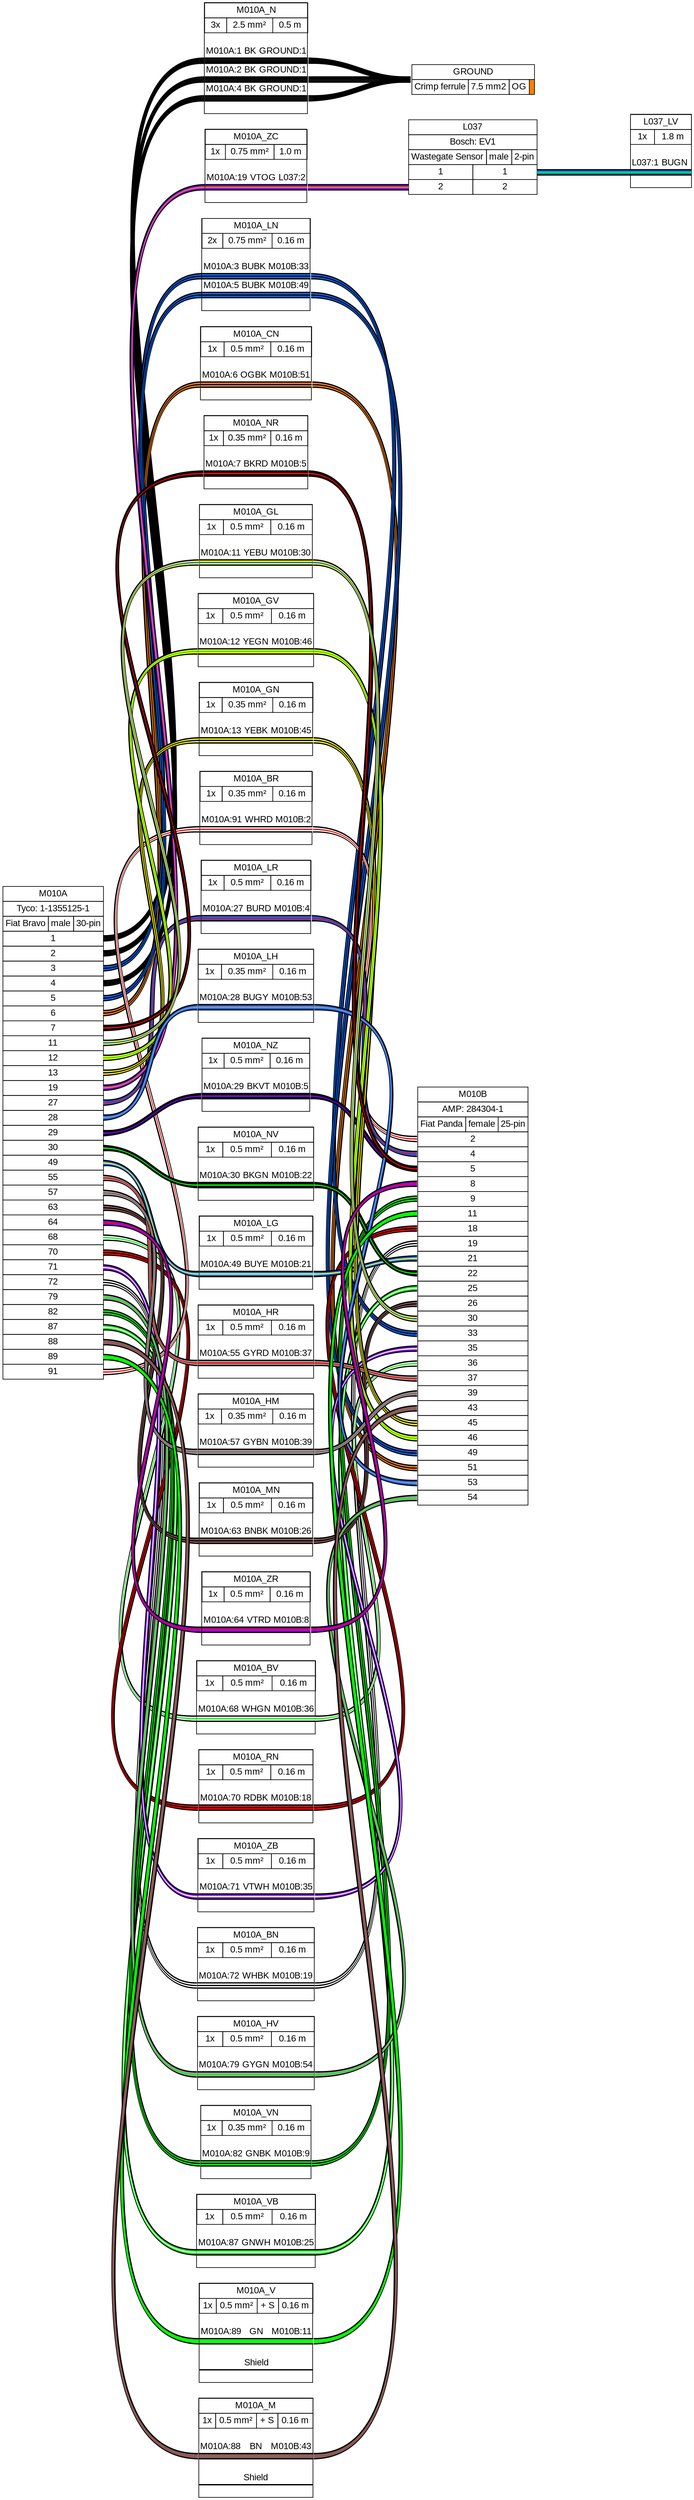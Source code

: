 graph {
// Graph generated by WireViz 0.2
// https://github.com/formatc1702/WireViz
	graph [bgcolor=white fontname=arial nodesep=0.33 rankdir=LR ranksep=2]
	node [fillcolor=white fontname=arial shape=record style=filled]
	edge [fontname=arial style=bold]
	M010A [label=<
<table border="0" cellspacing="0" cellpadding="0">
 <tr><td>
  <table border="0" cellspacing="0" cellpadding="3" cellborder="1"><tr>
   <td balign="left">M010A</td>
  </tr></table>
 </td></tr>
 <tr><td>
  <table border="0" cellspacing="0" cellpadding="3" cellborder="1"><tr>
   <td balign="left">Tyco: 1-1355125-1</td>
  </tr></table>
 </td></tr>
 <tr><td>
  <table border="0" cellspacing="0" cellpadding="3" cellborder="1"><tr>
   <td balign="left">Fiat Bravo</td>
   <td balign="left">male</td>
   <td balign="left">30-pin</td>
  </tr></table>
 </td></tr>
 <tr><td>
  <table border="0" cellspacing="0" cellpadding="3" cellborder="1">
   <tr>
    <td port="p1r">1</td>
   </tr>
   <tr>
    <td port="p2r">2</td>
   </tr>
   <tr>
    <td port="p3r">3</td>
   </tr>
   <tr>
    <td port="p4r">4</td>
   </tr>
   <tr>
    <td port="p5r">5</td>
   </tr>
   <tr>
    <td port="p6r">6</td>
   </tr>
   <tr>
    <td port="p7r">7</td>
   </tr>
   <tr>
    <td port="p11r">11</td>
   </tr>
   <tr>
    <td port="p12r">12</td>
   </tr>
   <tr>
    <td port="p13r">13</td>
   </tr>
   <tr>
    <td port="p19r">19</td>
   </tr>
   <tr>
    <td port="p27r">27</td>
   </tr>
   <tr>
    <td port="p28r">28</td>
   </tr>
   <tr>
    <td port="p29r">29</td>
   </tr>
   <tr>
    <td port="p30r">30</td>
   </tr>
   <tr>
    <td port="p49r">49</td>
   </tr>
   <tr>
    <td port="p55r">55</td>
   </tr>
   <tr>
    <td port="p57r">57</td>
   </tr>
   <tr>
    <td port="p63r">63</td>
   </tr>
   <tr>
    <td port="p64r">64</td>
   </tr>
   <tr>
    <td port="p68r">68</td>
   </tr>
   <tr>
    <td port="p70r">70</td>
   </tr>
   <tr>
    <td port="p71r">71</td>
   </tr>
   <tr>
    <td port="p72r">72</td>
   </tr>
   <tr>
    <td port="p79r">79</td>
   </tr>
   <tr>
    <td port="p82r">82</td>
   </tr>
   <tr>
    <td port="p87r">87</td>
   </tr>
   <tr>
    <td port="p88r">88</td>
   </tr>
   <tr>
    <td port="p89r">89</td>
   </tr>
   <tr>
    <td port="p91r">91</td>
   </tr>
  </table>
 </td></tr>
</table>
> fillcolor=white margin=0 shape=none style=filled]
	M010B [label=<
<table border="0" cellspacing="0" cellpadding="0">
 <tr><td>
  <table border="0" cellspacing="0" cellpadding="3" cellborder="1"><tr>
   <td balign="left">M010B</td>
  </tr></table>
 </td></tr>
 <tr><td>
  <table border="0" cellspacing="0" cellpadding="3" cellborder="1"><tr>
   <td balign="left">AMP: 284304-1</td>
  </tr></table>
 </td></tr>
 <tr><td>
  <table border="0" cellspacing="0" cellpadding="3" cellborder="1"><tr>
   <td balign="left">Fiat Panda</td>
   <td balign="left">female</td>
   <td balign="left">25-pin</td>
  </tr></table>
 </td></tr>
 <tr><td>
  <table border="0" cellspacing="0" cellpadding="3" cellborder="1">
   <tr>
    <td port="p2l">2</td>
   </tr>
   <tr>
    <td port="p4l">4</td>
   </tr>
   <tr>
    <td port="p5l">5</td>
   </tr>
   <tr>
    <td port="p8l">8</td>
   </tr>
   <tr>
    <td port="p9l">9</td>
   </tr>
   <tr>
    <td port="p11l">11</td>
   </tr>
   <tr>
    <td port="p18l">18</td>
   </tr>
   <tr>
    <td port="p19l">19</td>
   </tr>
   <tr>
    <td port="p21l">21</td>
   </tr>
   <tr>
    <td port="p22l">22</td>
   </tr>
   <tr>
    <td port="p25l">25</td>
   </tr>
   <tr>
    <td port="p26l">26</td>
   </tr>
   <tr>
    <td port="p30l">30</td>
   </tr>
   <tr>
    <td port="p33l">33</td>
   </tr>
   <tr>
    <td port="p35l">35</td>
   </tr>
   <tr>
    <td port="p36l">36</td>
   </tr>
   <tr>
    <td port="p37l">37</td>
   </tr>
   <tr>
    <td port="p39l">39</td>
   </tr>
   <tr>
    <td port="p43l">43</td>
   </tr>
   <tr>
    <td port="p45l">45</td>
   </tr>
   <tr>
    <td port="p46l">46</td>
   </tr>
   <tr>
    <td port="p49l">49</td>
   </tr>
   <tr>
    <td port="p51l">51</td>
   </tr>
   <tr>
    <td port="p53l">53</td>
   </tr>
   <tr>
    <td port="p54l">54</td>
   </tr>
  </table>
 </td></tr>
</table>
> fillcolor=white margin=0 shape=none style=filled]
	GROUND [label=<
<table border="0" cellspacing="0" cellpadding="0">
 <tr><td>
  <table border="0" cellspacing="0" cellpadding="3" cellborder="1"><tr>
   <td balign="left">GROUND</td>
  </tr></table>
 </td></tr>
 <tr><td>
  <table border="0" cellspacing="0" cellpadding="3" cellborder="1"><tr>
   <td balign="left">Crimp ferrule</td>
   <td balign="left">7.5 mm2</td>
   <td balign="left">OG</td>
   <td balign="left" bgcolor="#FF8000" width="4"></td>
  </tr></table>
 </td></tr>
</table>
> fillcolor=white margin=0 shape=none style=filled]
	L037 [label=<
<table border="0" cellspacing="0" cellpadding="0">
 <tr><td>
  <table border="0" cellspacing="0" cellpadding="3" cellborder="1"><tr>
   <td balign="left">L037</td>
  </tr></table>
 </td></tr>
 <tr><td>
  <table border="0" cellspacing="0" cellpadding="3" cellborder="1"><tr>
   <td balign="left">Bosch: EV1</td>
  </tr></table>
 </td></tr>
 <tr><td>
  <table border="0" cellspacing="0" cellpadding="3" cellborder="1"><tr>
   <td balign="left">Wastegate Sensor</td>
   <td balign="left">male</td>
   <td balign="left">2-pin</td>
  </tr></table>
 </td></tr>
 <tr><td>
  <table border="0" cellspacing="0" cellpadding="3" cellborder="1">
   <tr>
    <td port="p1l">1</td>
    <td port="p1r">1</td>
   </tr>
   <tr>
    <td port="p2l">2</td>
    <td port="p2r">2</td>
   </tr>
  </table>
 </td></tr>
</table>
> fillcolor=white margin=0 shape=none style=filled]
	edge [color="#000000:#000000:#000000:#000000:#000000"]
	M010A:p1r:e -- M010A_N:w1:w
	M010A_N:w1:e -- GROUND:w
	edge [color="#000000:#000000:#000000:#000000:#000000"]
	M010A:p2r:e -- M010A_N:w2:w
	M010A_N:w2:e -- GROUND:w
	edge [color="#000000:#000000:#000000:#000000:#000000"]
	M010A:p4r:e -- M010A_N:w3:w
	M010A_N:w3:e -- GROUND:w
	M010A_N [label=<
<table border="0" cellspacing="0" cellpadding="0">
 <tr><td>
  <table border="0" cellspacing="0" cellpadding="3" cellborder="1"><tr>
   <td balign="left">M010A_N</td>
  </tr></table>
 </td></tr>
 <tr><td>
  <table border="0" cellspacing="0" cellpadding="3" cellborder="1"><tr>
   <td balign="left">3x</td>
   <td balign="left">2.5 mm²</td>
   <td balign="left">0.5 m</td>
  </tr></table>
 </td></tr>
 <tr><td>
  <table border="0" cellspacing="0" cellborder="0">
   <tr><td>&nbsp;</td></tr>
   <tr>
    <td>M010A:1</td>
    <td>BK</td>
    <td>GROUND:1</td>
   </tr>
   <tr>
    <td colspan="3" border="0" cellspacing="0" cellpadding="0" port="w1" height="10">
     <table cellspacing="0" cellborder="0" border="0">
      <tr><td colspan="3" cellpadding="0" height="2" bgcolor="#000000" border="0"></td></tr>
      <tr><td colspan="3" cellpadding="0" height="2" bgcolor="#000000" border="0"></td></tr>
      <tr><td colspan="3" cellpadding="0" height="2" bgcolor="#000000" border="0"></td></tr>
      <tr><td colspan="3" cellpadding="0" height="2" bgcolor="#000000" border="0"></td></tr>
      <tr><td colspan="3" cellpadding="0" height="2" bgcolor="#000000" border="0"></td></tr>
     </table>
    </td>
   </tr>
   <tr>
    <td>M010A:2</td>
    <td>BK</td>
    <td>GROUND:1</td>
   </tr>
   <tr>
    <td colspan="3" border="0" cellspacing="0" cellpadding="0" port="w2" height="10">
     <table cellspacing="0" cellborder="0" border="0">
      <tr><td colspan="3" cellpadding="0" height="2" bgcolor="#000000" border="0"></td></tr>
      <tr><td colspan="3" cellpadding="0" height="2" bgcolor="#000000" border="0"></td></tr>
      <tr><td colspan="3" cellpadding="0" height="2" bgcolor="#000000" border="0"></td></tr>
      <tr><td colspan="3" cellpadding="0" height="2" bgcolor="#000000" border="0"></td></tr>
      <tr><td colspan="3" cellpadding="0" height="2" bgcolor="#000000" border="0"></td></tr>
     </table>
    </td>
   </tr>
   <tr>
    <td>M010A:4</td>
    <td>BK</td>
    <td>GROUND:1</td>
   </tr>
   <tr>
    <td colspan="3" border="0" cellspacing="0" cellpadding="0" port="w3" height="10">
     <table cellspacing="0" cellborder="0" border="0">
      <tr><td colspan="3" cellpadding="0" height="2" bgcolor="#000000" border="0"></td></tr>
      <tr><td colspan="3" cellpadding="0" height="2" bgcolor="#000000" border="0"></td></tr>
      <tr><td colspan="3" cellpadding="0" height="2" bgcolor="#000000" border="0"></td></tr>
      <tr><td colspan="3" cellpadding="0" height="2" bgcolor="#000000" border="0"></td></tr>
      <tr><td colspan="3" cellpadding="0" height="2" bgcolor="#000000" border="0"></td></tr>
     </table>
    </td>
   </tr>
   <tr><td>&nbsp;</td></tr>
  </table>
 </td></tr>
</table>
> fillcolor=white margin=0 shape=box style=""]
	edge [color="#000000:#ff8000:#000000:#ff8000:#000000"]
	M010A:p6r:e -- M010A_CN:w1:w
	M010A_CN:w1:e -- M010B:p51l:w
	M010A_CN [label=<
<table border="0" cellspacing="0" cellpadding="0">
 <tr><td>
  <table border="0" cellspacing="0" cellpadding="3" cellborder="1"><tr>
   <td balign="left">M010A_CN</td>
  </tr></table>
 </td></tr>
 <tr><td>
  <table border="0" cellspacing="0" cellpadding="3" cellborder="1"><tr>
   <td balign="left">1x</td>
   <td balign="left">0.5 mm²</td>
   <td balign="left">0.16 m</td>
  </tr></table>
 </td></tr>
 <tr><td>
  <table border="0" cellspacing="0" cellborder="0">
   <tr><td>&nbsp;</td></tr>
   <tr>
    <td>M010A:6</td>
    <td>OGBK</td>
    <td>M010B:51</td>
   </tr>
   <tr>
    <td colspan="3" border="0" cellspacing="0" cellpadding="0" port="w1" height="10">
     <table cellspacing="0" cellborder="0" border="0">
      <tr><td colspan="3" cellpadding="0" height="2" bgcolor="#000000" border="0"></td></tr>
      <tr><td colspan="3" cellpadding="0" height="2" bgcolor="#ff8000" border="0"></td></tr>
      <tr><td colspan="3" cellpadding="0" height="2" bgcolor="#000000" border="0"></td></tr>
      <tr><td colspan="3" cellpadding="0" height="2" bgcolor="#ff8000" border="0"></td></tr>
      <tr><td colspan="3" cellpadding="0" height="2" bgcolor="#000000" border="0"></td></tr>
     </table>
    </td>
   </tr>
   <tr><td>&nbsp;</td></tr>
  </table>
 </td></tr>
</table>
> fillcolor=white margin=0 shape=box style=""]
	edge [color="#000000:#ffffff:#000000:#ffffff:#000000"]
	M010A:p72r:e -- M010A_BN:w1:w
	M010A_BN:w1:e -- M010B:p19l:w
	M010A_BN [label=<
<table border="0" cellspacing="0" cellpadding="0">
 <tr><td>
  <table border="0" cellspacing="0" cellpadding="3" cellborder="1"><tr>
   <td balign="left">M010A_BN</td>
  </tr></table>
 </td></tr>
 <tr><td>
  <table border="0" cellspacing="0" cellpadding="3" cellborder="1"><tr>
   <td balign="left">1x</td>
   <td balign="left">0.5 mm²</td>
   <td balign="left">0.16 m</td>
  </tr></table>
 </td></tr>
 <tr><td>
  <table border="0" cellspacing="0" cellborder="0">
   <tr><td>&nbsp;</td></tr>
   <tr>
    <td>M010A:72</td>
    <td>WHBK</td>
    <td>M010B:19</td>
   </tr>
   <tr>
    <td colspan="3" border="0" cellspacing="0" cellpadding="0" port="w1" height="10">
     <table cellspacing="0" cellborder="0" border="0">
      <tr><td colspan="3" cellpadding="0" height="2" bgcolor="#000000" border="0"></td></tr>
      <tr><td colspan="3" cellpadding="0" height="2" bgcolor="#ffffff" border="0"></td></tr>
      <tr><td colspan="3" cellpadding="0" height="2" bgcolor="#000000" border="0"></td></tr>
      <tr><td colspan="3" cellpadding="0" height="2" bgcolor="#ffffff" border="0"></td></tr>
      <tr><td colspan="3" cellpadding="0" height="2" bgcolor="#000000" border="0"></td></tr>
     </table>
    </td>
   </tr>
   <tr><td>&nbsp;</td></tr>
  </table>
 </td></tr>
</table>
> fillcolor=white margin=0 shape=box style=""]
	edge [color="#000000:#0066ff:#000000:#0066ff:#000000"]
	M010A:p3r:e -- M010A_LN:w1:w
	M010A_LN:w1:e -- M010B:p33l:w
	edge [color="#000000:#0066ff:#000000:#0066ff:#000000"]
	M010A:p5r:e -- M010A_LN:w2:w
	M010A_LN:w2:e -- M010B:p49l:w
	M010A_LN [label=<
<table border="0" cellspacing="0" cellpadding="0">
 <tr><td>
  <table border="0" cellspacing="0" cellpadding="3" cellborder="1"><tr>
   <td balign="left">M010A_LN</td>
  </tr></table>
 </td></tr>
 <tr><td>
  <table border="0" cellspacing="0" cellpadding="3" cellborder="1"><tr>
   <td balign="left">2x</td>
   <td balign="left">0.75 mm²</td>
   <td balign="left">0.16 m</td>
  </tr></table>
 </td></tr>
 <tr><td>
  <table border="0" cellspacing="0" cellborder="0">
   <tr><td>&nbsp;</td></tr>
   <tr>
    <td>M010A:3</td>
    <td>BUBK</td>
    <td>M010B:33</td>
   </tr>
   <tr>
    <td colspan="3" border="0" cellspacing="0" cellpadding="0" port="w1" height="10">
     <table cellspacing="0" cellborder="0" border="0">
      <tr><td colspan="3" cellpadding="0" height="2" bgcolor="#000000" border="0"></td></tr>
      <tr><td colspan="3" cellpadding="0" height="2" bgcolor="#0066ff" border="0"></td></tr>
      <tr><td colspan="3" cellpadding="0" height="2" bgcolor="#000000" border="0"></td></tr>
      <tr><td colspan="3" cellpadding="0" height="2" bgcolor="#0066ff" border="0"></td></tr>
      <tr><td colspan="3" cellpadding="0" height="2" bgcolor="#000000" border="0"></td></tr>
     </table>
    </td>
   </tr>
   <tr>
    <td>M010A:5</td>
    <td>BUBK</td>
    <td>M010B:49</td>
   </tr>
   <tr>
    <td colspan="3" border="0" cellspacing="0" cellpadding="0" port="w2" height="10">
     <table cellspacing="0" cellborder="0" border="0">
      <tr><td colspan="3" cellpadding="0" height="2" bgcolor="#000000" border="0"></td></tr>
      <tr><td colspan="3" cellpadding="0" height="2" bgcolor="#0066ff" border="0"></td></tr>
      <tr><td colspan="3" cellpadding="0" height="2" bgcolor="#000000" border="0"></td></tr>
      <tr><td colspan="3" cellpadding="0" height="2" bgcolor="#0066ff" border="0"></td></tr>
      <tr><td colspan="3" cellpadding="0" height="2" bgcolor="#000000" border="0"></td></tr>
     </table>
    </td>
   </tr>
   <tr><td>&nbsp;</td></tr>
  </table>
 </td></tr>
</table>
> fillcolor=white margin=0 shape=box style=""]
	edge [color="#000000:#ffffff:#00ff00:#ffffff:#000000"]
	M010A:p68r:e -- M010A_BV:w1:w
	M010A_BV:w1:e -- M010B:p36l:w
	M010A_BV [label=<
<table border="0" cellspacing="0" cellpadding="0">
 <tr><td>
  <table border="0" cellspacing="0" cellpadding="3" cellborder="1"><tr>
   <td balign="left">M010A_BV</td>
  </tr></table>
 </td></tr>
 <tr><td>
  <table border="0" cellspacing="0" cellpadding="3" cellborder="1"><tr>
   <td balign="left">1x</td>
   <td balign="left">0.5 mm²</td>
   <td balign="left">0.16 m</td>
  </tr></table>
 </td></tr>
 <tr><td>
  <table border="0" cellspacing="0" cellborder="0">
   <tr><td>&nbsp;</td></tr>
   <tr>
    <td>M010A:68</td>
    <td>WHGN</td>
    <td>M010B:36</td>
   </tr>
   <tr>
    <td colspan="3" border="0" cellspacing="0" cellpadding="0" port="w1" height="10">
     <table cellspacing="0" cellborder="0" border="0">
      <tr><td colspan="3" cellpadding="0" height="2" bgcolor="#000000" border="0"></td></tr>
      <tr><td colspan="3" cellpadding="0" height="2" bgcolor="#ffffff" border="0"></td></tr>
      <tr><td colspan="3" cellpadding="0" height="2" bgcolor="#00ff00" border="0"></td></tr>
      <tr><td colspan="3" cellpadding="0" height="2" bgcolor="#ffffff" border="0"></td></tr>
      <tr><td colspan="3" cellpadding="0" height="2" bgcolor="#000000" border="0"></td></tr>
     </table>
    </td>
   </tr>
   <tr><td>&nbsp;</td></tr>
  </table>
 </td></tr>
</table>
> fillcolor=white margin=0 shape=box style=""]
	edge [color="#000000:#ff0000:#000000:#ff0000:#000000"]
	M010A:p70r:e -- M010A_RN:w1:w
	M010A_RN:w1:e -- M010B:p18l:w
	M010A_RN [label=<
<table border="0" cellspacing="0" cellpadding="0">
 <tr><td>
  <table border="0" cellspacing="0" cellpadding="3" cellborder="1"><tr>
   <td balign="left">M010A_RN</td>
  </tr></table>
 </td></tr>
 <tr><td>
  <table border="0" cellspacing="0" cellpadding="3" cellborder="1"><tr>
   <td balign="left">1x</td>
   <td balign="left">0.5 mm²</td>
   <td balign="left">0.16 m</td>
  </tr></table>
 </td></tr>
 <tr><td>
  <table border="0" cellspacing="0" cellborder="0">
   <tr><td>&nbsp;</td></tr>
   <tr>
    <td>M010A:70</td>
    <td>RDBK</td>
    <td>M010B:18</td>
   </tr>
   <tr>
    <td colspan="3" border="0" cellspacing="0" cellpadding="0" port="w1" height="10">
     <table cellspacing="0" cellborder="0" border="0">
      <tr><td colspan="3" cellpadding="0" height="2" bgcolor="#000000" border="0"></td></tr>
      <tr><td colspan="3" cellpadding="0" height="2" bgcolor="#ff0000" border="0"></td></tr>
      <tr><td colspan="3" cellpadding="0" height="2" bgcolor="#000000" border="0"></td></tr>
      <tr><td colspan="3" cellpadding="0" height="2" bgcolor="#ff0000" border="0"></td></tr>
      <tr><td colspan="3" cellpadding="0" height="2" bgcolor="#000000" border="0"></td></tr>
     </table>
    </td>
   </tr>
   <tr><td>&nbsp;</td></tr>
  </table>
 </td></tr>
</table>
> fillcolor=white margin=0 shape=box style=""]
	edge [color="#000000:#00ff00:#ffffff:#00ff00:#000000"]
	M010A:p87r:e -- M010A_VB:w1:w
	M010A_VB:w1:e -- M010B:p25l:w
	M010A_VB [label=<
<table border="0" cellspacing="0" cellpadding="0">
 <tr><td>
  <table border="0" cellspacing="0" cellpadding="3" cellborder="1"><tr>
   <td balign="left">M010A_VB</td>
  </tr></table>
 </td></tr>
 <tr><td>
  <table border="0" cellspacing="0" cellpadding="3" cellborder="1"><tr>
   <td balign="left">1x</td>
   <td balign="left">0.5 mm²</td>
   <td balign="left">0.16 m</td>
  </tr></table>
 </td></tr>
 <tr><td>
  <table border="0" cellspacing="0" cellborder="0">
   <tr><td>&nbsp;</td></tr>
   <tr>
    <td>M010A:87</td>
    <td>GNWH</td>
    <td>M010B:25</td>
   </tr>
   <tr>
    <td colspan="3" border="0" cellspacing="0" cellpadding="0" port="w1" height="10">
     <table cellspacing="0" cellborder="0" border="0">
      <tr><td colspan="3" cellpadding="0" height="2" bgcolor="#000000" border="0"></td></tr>
      <tr><td colspan="3" cellpadding="0" height="2" bgcolor="#00ff00" border="0"></td></tr>
      <tr><td colspan="3" cellpadding="0" height="2" bgcolor="#ffffff" border="0"></td></tr>
      <tr><td colspan="3" cellpadding="0" height="2" bgcolor="#00ff00" border="0"></td></tr>
      <tr><td colspan="3" cellpadding="0" height="2" bgcolor="#000000" border="0"></td></tr>
     </table>
    </td>
   </tr>
   <tr><td>&nbsp;</td></tr>
  </table>
 </td></tr>
</table>
> fillcolor=white margin=0 shape=box style=""]
	edge [color="#000000:#00ff00:#000000:#00ff00:#000000"]
	M010A:p82r:e -- M010A_VN:w1:w
	M010A_VN:w1:e -- M010B:p9l:w
	M010A_VN [label=<
<table border="0" cellspacing="0" cellpadding="0">
 <tr><td>
  <table border="0" cellspacing="0" cellpadding="3" cellborder="1"><tr>
   <td balign="left">M010A_VN</td>
  </tr></table>
 </td></tr>
 <tr><td>
  <table border="0" cellspacing="0" cellpadding="3" cellborder="1"><tr>
   <td balign="left">1x</td>
   <td balign="left">0.35 mm²</td>
   <td balign="left">0.16 m</td>
  </tr></table>
 </td></tr>
 <tr><td>
  <table border="0" cellspacing="0" cellborder="0">
   <tr><td>&nbsp;</td></tr>
   <tr>
    <td>M010A:82</td>
    <td>GNBK</td>
    <td>M010B:9</td>
   </tr>
   <tr>
    <td colspan="3" border="0" cellspacing="0" cellpadding="0" port="w1" height="10">
     <table cellspacing="0" cellborder="0" border="0">
      <tr><td colspan="3" cellpadding="0" height="2" bgcolor="#000000" border="0"></td></tr>
      <tr><td colspan="3" cellpadding="0" height="2" bgcolor="#00ff00" border="0"></td></tr>
      <tr><td colspan="3" cellpadding="0" height="2" bgcolor="#000000" border="0"></td></tr>
      <tr><td colspan="3" cellpadding="0" height="2" bgcolor="#00ff00" border="0"></td></tr>
      <tr><td colspan="3" cellpadding="0" height="2" bgcolor="#000000" border="0"></td></tr>
     </table>
    </td>
   </tr>
   <tr><td>&nbsp;</td></tr>
  </table>
 </td></tr>
</table>
> fillcolor=white margin=0 shape=box style=""]
	edge [color="#000000:#ffffff:#ff0000:#ffffff:#000000"]
	M010A:p91r:e -- M010A_BR:w1:w
	M010A_BR:w1:e -- M010B:p2l:w
	M010A_BR [label=<
<table border="0" cellspacing="0" cellpadding="0">
 <tr><td>
  <table border="0" cellspacing="0" cellpadding="3" cellborder="1"><tr>
   <td balign="left">M010A_BR</td>
  </tr></table>
 </td></tr>
 <tr><td>
  <table border="0" cellspacing="0" cellpadding="3" cellborder="1"><tr>
   <td balign="left">1x</td>
   <td balign="left">0.35 mm²</td>
   <td balign="left">0.16 m</td>
  </tr></table>
 </td></tr>
 <tr><td>
  <table border="0" cellspacing="0" cellborder="0">
   <tr><td>&nbsp;</td></tr>
   <tr>
    <td>M010A:91</td>
    <td>WHRD</td>
    <td>M010B:2</td>
   </tr>
   <tr>
    <td colspan="3" border="0" cellspacing="0" cellpadding="0" port="w1" height="10">
     <table cellspacing="0" cellborder="0" border="0">
      <tr><td colspan="3" cellpadding="0" height="2" bgcolor="#000000" border="0"></td></tr>
      <tr><td colspan="3" cellpadding="0" height="2" bgcolor="#ffffff" border="0"></td></tr>
      <tr><td colspan="3" cellpadding="0" height="2" bgcolor="#ff0000" border="0"></td></tr>
      <tr><td colspan="3" cellpadding="0" height="2" bgcolor="#ffffff" border="0"></td></tr>
      <tr><td colspan="3" cellpadding="0" height="2" bgcolor="#000000" border="0"></td></tr>
     </table>
    </td>
   </tr>
   <tr><td>&nbsp;</td></tr>
  </table>
 </td></tr>
</table>
> fillcolor=white margin=0 shape=box style=""]
	edge [color="#000000:#8000ff:#ffffff:#8000ff:#000000"]
	M010A:p71r:e -- M010A_ZB:w1:w
	M010A_ZB:w1:e -- M010B:p35l:w
	M010A_ZB [label=<
<table border="0" cellspacing="0" cellpadding="0">
 <tr><td>
  <table border="0" cellspacing="0" cellpadding="3" cellborder="1"><tr>
   <td balign="left">M010A_ZB</td>
  </tr></table>
 </td></tr>
 <tr><td>
  <table border="0" cellspacing="0" cellpadding="3" cellborder="1"><tr>
   <td balign="left">1x</td>
   <td balign="left">0.5 mm²</td>
   <td balign="left">0.16 m</td>
  </tr></table>
 </td></tr>
 <tr><td>
  <table border="0" cellspacing="0" cellborder="0">
   <tr><td>&nbsp;</td></tr>
   <tr>
    <td>M010A:71</td>
    <td>VTWH</td>
    <td>M010B:35</td>
   </tr>
   <tr>
    <td colspan="3" border="0" cellspacing="0" cellpadding="0" port="w1" height="10">
     <table cellspacing="0" cellborder="0" border="0">
      <tr><td colspan="3" cellpadding="0" height="2" bgcolor="#000000" border="0"></td></tr>
      <tr><td colspan="3" cellpadding="0" height="2" bgcolor="#8000ff" border="0"></td></tr>
      <tr><td colspan="3" cellpadding="0" height="2" bgcolor="#ffffff" border="0"></td></tr>
      <tr><td colspan="3" cellpadding="0" height="2" bgcolor="#8000ff" border="0"></td></tr>
      <tr><td colspan="3" cellpadding="0" height="2" bgcolor="#000000" border="0"></td></tr>
     </table>
    </td>
   </tr>
   <tr><td>&nbsp;</td></tr>
  </table>
 </td></tr>
</table>
> fillcolor=white margin=0 shape=box style=""]
	edge [color="#000000:#895956:#000000:#895956:#000000"]
	M010A:p63r:e -- M010A_MN:w1:w
	M010A_MN:w1:e -- M010B:p26l:w
	M010A_MN [label=<
<table border="0" cellspacing="0" cellpadding="0">
 <tr><td>
  <table border="0" cellspacing="0" cellpadding="3" cellborder="1"><tr>
   <td balign="left">M010A_MN</td>
  </tr></table>
 </td></tr>
 <tr><td>
  <table border="0" cellspacing="0" cellpadding="3" cellborder="1"><tr>
   <td balign="left">1x</td>
   <td balign="left">0.5 mm²</td>
   <td balign="left">0.16 m</td>
  </tr></table>
 </td></tr>
 <tr><td>
  <table border="0" cellspacing="0" cellborder="0">
   <tr><td>&nbsp;</td></tr>
   <tr>
    <td>M010A:63</td>
    <td>BNBK</td>
    <td>M010B:26</td>
   </tr>
   <tr>
    <td colspan="3" border="0" cellspacing="0" cellpadding="0" port="w1" height="10">
     <table cellspacing="0" cellborder="0" border="0">
      <tr><td colspan="3" cellpadding="0" height="2" bgcolor="#000000" border="0"></td></tr>
      <tr><td colspan="3" cellpadding="0" height="2" bgcolor="#895956" border="0"></td></tr>
      <tr><td colspan="3" cellpadding="0" height="2" bgcolor="#000000" border="0"></td></tr>
      <tr><td colspan="3" cellpadding="0" height="2" bgcolor="#895956" border="0"></td></tr>
      <tr><td colspan="3" cellpadding="0" height="2" bgcolor="#000000" border="0"></td></tr>
     </table>
    </td>
   </tr>
   <tr><td>&nbsp;</td></tr>
  </table>
 </td></tr>
</table>
> fillcolor=white margin=0 shape=box style=""]
	edge [color="#000000:#0066ff:#ffff00:#0066ff:#000000"]
	M010A:p49r:e -- M010A_LG:w1:w
	M010A_LG:w1:e -- M010B:p21l:w
	M010A_LG [label=<
<table border="0" cellspacing="0" cellpadding="0">
 <tr><td>
  <table border="0" cellspacing="0" cellpadding="3" cellborder="1"><tr>
   <td balign="left">M010A_LG</td>
  </tr></table>
 </td></tr>
 <tr><td>
  <table border="0" cellspacing="0" cellpadding="3" cellborder="1"><tr>
   <td balign="left">1x</td>
   <td balign="left">0.5 mm²</td>
   <td balign="left">0.16 m</td>
  </tr></table>
 </td></tr>
 <tr><td>
  <table border="0" cellspacing="0" cellborder="0">
   <tr><td>&nbsp;</td></tr>
   <tr>
    <td>M010A:49</td>
    <td>BUYE</td>
    <td>M010B:21</td>
   </tr>
   <tr>
    <td colspan="3" border="0" cellspacing="0" cellpadding="0" port="w1" height="10">
     <table cellspacing="0" cellborder="0" border="0">
      <tr><td colspan="3" cellpadding="0" height="2" bgcolor="#000000" border="0"></td></tr>
      <tr><td colspan="3" cellpadding="0" height="2" bgcolor="#0066ff" border="0"></td></tr>
      <tr><td colspan="3" cellpadding="0" height="2" bgcolor="#ffff00" border="0"></td></tr>
      <tr><td colspan="3" cellpadding="0" height="2" bgcolor="#0066ff" border="0"></td></tr>
      <tr><td colspan="3" cellpadding="0" height="2" bgcolor="#000000" border="0"></td></tr>
     </table>
    </td>
   </tr>
   <tr><td>&nbsp;</td></tr>
  </table>
 </td></tr>
</table>
> fillcolor=white margin=0 shape=box style=""]
	edge [color="#000000:#999999:#00ff00:#999999:#000000"]
	M010A:p79r:e -- M010A_HV:w1:w
	M010A_HV:w1:e -- M010B:p54l:w
	M010A_HV [label=<
<table border="0" cellspacing="0" cellpadding="0">
 <tr><td>
  <table border="0" cellspacing="0" cellpadding="3" cellborder="1"><tr>
   <td balign="left">M010A_HV</td>
  </tr></table>
 </td></tr>
 <tr><td>
  <table border="0" cellspacing="0" cellpadding="3" cellborder="1"><tr>
   <td balign="left">1x</td>
   <td balign="left">0.5 mm²</td>
   <td balign="left">0.16 m</td>
  </tr></table>
 </td></tr>
 <tr><td>
  <table border="0" cellspacing="0" cellborder="0">
   <tr><td>&nbsp;</td></tr>
   <tr>
    <td>M010A:79</td>
    <td>GYGN</td>
    <td>M010B:54</td>
   </tr>
   <tr>
    <td colspan="3" border="0" cellspacing="0" cellpadding="0" port="w1" height="10">
     <table cellspacing="0" cellborder="0" border="0">
      <tr><td colspan="3" cellpadding="0" height="2" bgcolor="#000000" border="0"></td></tr>
      <tr><td colspan="3" cellpadding="0" height="2" bgcolor="#999999" border="0"></td></tr>
      <tr><td colspan="3" cellpadding="0" height="2" bgcolor="#00ff00" border="0"></td></tr>
      <tr><td colspan="3" cellpadding="0" height="2" bgcolor="#999999" border="0"></td></tr>
      <tr><td colspan="3" cellpadding="0" height="2" bgcolor="#000000" border="0"></td></tr>
     </table>
    </td>
   </tr>
   <tr><td>&nbsp;</td></tr>
  </table>
 </td></tr>
</table>
> fillcolor=white margin=0 shape=box style=""]
	edge [color="#000000:#000000:#00ff00:#000000:#000000"]
	M010A:p30r:e -- M010A_NV:w1:w
	M010A_NV:w1:e -- M010B:p22l:w
	M010A_NV [label=<
<table border="0" cellspacing="0" cellpadding="0">
 <tr><td>
  <table border="0" cellspacing="0" cellpadding="3" cellborder="1"><tr>
   <td balign="left">M010A_NV</td>
  </tr></table>
 </td></tr>
 <tr><td>
  <table border="0" cellspacing="0" cellpadding="3" cellborder="1"><tr>
   <td balign="left">1x</td>
   <td balign="left">0.5 mm²</td>
   <td balign="left">0.16 m</td>
  </tr></table>
 </td></tr>
 <tr><td>
  <table border="0" cellspacing="0" cellborder="0">
   <tr><td>&nbsp;</td></tr>
   <tr>
    <td>M010A:30</td>
    <td>BKGN</td>
    <td>M010B:22</td>
   </tr>
   <tr>
    <td colspan="3" border="0" cellspacing="0" cellpadding="0" port="w1" height="10">
     <table cellspacing="0" cellborder="0" border="0">
      <tr><td colspan="3" cellpadding="0" height="2" bgcolor="#000000" border="0"></td></tr>
      <tr><td colspan="3" cellpadding="0" height="2" bgcolor="#000000" border="0"></td></tr>
      <tr><td colspan="3" cellpadding="0" height="2" bgcolor="#00ff00" border="0"></td></tr>
      <tr><td colspan="3" cellpadding="0" height="2" bgcolor="#000000" border="0"></td></tr>
      <tr><td colspan="3" cellpadding="0" height="2" bgcolor="#000000" border="0"></td></tr>
     </table>
    </td>
   </tr>
   <tr><td>&nbsp;</td></tr>
  </table>
 </td></tr>
</table>
> fillcolor=white margin=0 shape=box style=""]
	edge [color="#000000:#0066ff:#ff0000:#0066ff:#000000"]
	M010A:p27r:e -- M010A_LR:w1:w
	M010A_LR:w1:e -- M010B:p4l:w
	M010A_LR [label=<
<table border="0" cellspacing="0" cellpadding="0">
 <tr><td>
  <table border="0" cellspacing="0" cellpadding="3" cellborder="1"><tr>
   <td balign="left">M010A_LR</td>
  </tr></table>
 </td></tr>
 <tr><td>
  <table border="0" cellspacing="0" cellpadding="3" cellborder="1"><tr>
   <td balign="left">1x</td>
   <td balign="left">0.5 mm²</td>
   <td balign="left">0.16 m</td>
  </tr></table>
 </td></tr>
 <tr><td>
  <table border="0" cellspacing="0" cellborder="0">
   <tr><td>&nbsp;</td></tr>
   <tr>
    <td>M010A:27</td>
    <td>BURD</td>
    <td>M010B:4</td>
   </tr>
   <tr>
    <td colspan="3" border="0" cellspacing="0" cellpadding="0" port="w1" height="10">
     <table cellspacing="0" cellborder="0" border="0">
      <tr><td colspan="3" cellpadding="0" height="2" bgcolor="#000000" border="0"></td></tr>
      <tr><td colspan="3" cellpadding="0" height="2" bgcolor="#0066ff" border="0"></td></tr>
      <tr><td colspan="3" cellpadding="0" height="2" bgcolor="#ff0000" border="0"></td></tr>
      <tr><td colspan="3" cellpadding="0" height="2" bgcolor="#0066ff" border="0"></td></tr>
      <tr><td colspan="3" cellpadding="0" height="2" bgcolor="#000000" border="0"></td></tr>
     </table>
    </td>
   </tr>
   <tr><td>&nbsp;</td></tr>
  </table>
 </td></tr>
</table>
> fillcolor=white margin=0 shape=box style=""]
	edge [color="#000000:#999999:#ff0000:#999999:#000000"]
	M010A:p55r:e -- M010A_HR:w1:w
	M010A_HR:w1:e -- M010B:p37l:w
	M010A_HR [label=<
<table border="0" cellspacing="0" cellpadding="0">
 <tr><td>
  <table border="0" cellspacing="0" cellpadding="3" cellborder="1"><tr>
   <td balign="left">M010A_HR</td>
  </tr></table>
 </td></tr>
 <tr><td>
  <table border="0" cellspacing="0" cellpadding="3" cellborder="1"><tr>
   <td balign="left">1x</td>
   <td balign="left">0.5 mm²</td>
   <td balign="left">0.16 m</td>
  </tr></table>
 </td></tr>
 <tr><td>
  <table border="0" cellspacing="0" cellborder="0">
   <tr><td>&nbsp;</td></tr>
   <tr>
    <td>M010A:55</td>
    <td>GYRD</td>
    <td>M010B:37</td>
   </tr>
   <tr>
    <td colspan="3" border="0" cellspacing="0" cellpadding="0" port="w1" height="10">
     <table cellspacing="0" cellborder="0" border="0">
      <tr><td colspan="3" cellpadding="0" height="2" bgcolor="#000000" border="0"></td></tr>
      <tr><td colspan="3" cellpadding="0" height="2" bgcolor="#999999" border="0"></td></tr>
      <tr><td colspan="3" cellpadding="0" height="2" bgcolor="#ff0000" border="0"></td></tr>
      <tr><td colspan="3" cellpadding="0" height="2" bgcolor="#999999" border="0"></td></tr>
      <tr><td colspan="3" cellpadding="0" height="2" bgcolor="#000000" border="0"></td></tr>
     </table>
    </td>
   </tr>
   <tr><td>&nbsp;</td></tr>
  </table>
 </td></tr>
</table>
> fillcolor=white margin=0 shape=box style=""]
	edge [color="#000000:#000000:#8000ff:#000000:#000000"]
	M010A:p29r:e -- M010A_NZ:w1:w
	M010A_NZ:w1:e -- M010B:p5l:w
	M010A_NZ [label=<
<table border="0" cellspacing="0" cellpadding="0">
 <tr><td>
  <table border="0" cellspacing="0" cellpadding="3" cellborder="1"><tr>
   <td balign="left">M010A_NZ</td>
  </tr></table>
 </td></tr>
 <tr><td>
  <table border="0" cellspacing="0" cellpadding="3" cellborder="1"><tr>
   <td balign="left">1x</td>
   <td balign="left">0.5 mm²</td>
   <td balign="left">0.16 m</td>
  </tr></table>
 </td></tr>
 <tr><td>
  <table border="0" cellspacing="0" cellborder="0">
   <tr><td>&nbsp;</td></tr>
   <tr>
    <td>M010A:29</td>
    <td>BKVT</td>
    <td>M010B:5</td>
   </tr>
   <tr>
    <td colspan="3" border="0" cellspacing="0" cellpadding="0" port="w1" height="10">
     <table cellspacing="0" cellborder="0" border="0">
      <tr><td colspan="3" cellpadding="0" height="2" bgcolor="#000000" border="0"></td></tr>
      <tr><td colspan="3" cellpadding="0" height="2" bgcolor="#000000" border="0"></td></tr>
      <tr><td colspan="3" cellpadding="0" height="2" bgcolor="#8000ff" border="0"></td></tr>
      <tr><td colspan="3" cellpadding="0" height="2" bgcolor="#000000" border="0"></td></tr>
      <tr><td colspan="3" cellpadding="0" height="2" bgcolor="#000000" border="0"></td></tr>
     </table>
    </td>
   </tr>
   <tr><td>&nbsp;</td></tr>
  </table>
 </td></tr>
</table>
> fillcolor=white margin=0 shape=box style=""]
	edge [color="#000000:#8000ff:#ff8000:#8000ff:#000000"]
	M010A:p19r:e -- M010A_ZC:w1:w
	M010A_ZC:w1:e -- L037:p2l:w
	M010A_ZC [label=<
<table border="0" cellspacing="0" cellpadding="0">
 <tr><td>
  <table border="0" cellspacing="0" cellpadding="3" cellborder="1"><tr>
   <td balign="left">M010A_ZC</td>
  </tr></table>
 </td></tr>
 <tr><td>
  <table border="0" cellspacing="0" cellpadding="3" cellborder="1"><tr>
   <td balign="left">1x</td>
   <td balign="left">0.75 mm²</td>
   <td balign="left">1.0 m</td>
  </tr></table>
 </td></tr>
 <tr><td>
  <table border="0" cellspacing="0" cellborder="0">
   <tr><td>&nbsp;</td></tr>
   <tr>
    <td>M010A:19</td>
    <td>VTOG</td>
    <td>L037:2</td>
   </tr>
   <tr>
    <td colspan="3" border="0" cellspacing="0" cellpadding="0" port="w1" height="10">
     <table cellspacing="0" cellborder="0" border="0">
      <tr><td colspan="3" cellpadding="0" height="2" bgcolor="#000000" border="0"></td></tr>
      <tr><td colspan="3" cellpadding="0" height="2" bgcolor="#8000ff" border="0"></td></tr>
      <tr><td colspan="3" cellpadding="0" height="2" bgcolor="#ff8000" border="0"></td></tr>
      <tr><td colspan="3" cellpadding="0" height="2" bgcolor="#8000ff" border="0"></td></tr>
      <tr><td colspan="3" cellpadding="0" height="2" bgcolor="#000000" border="0"></td></tr>
     </table>
    </td>
   </tr>
   <tr><td>&nbsp;</td></tr>
  </table>
 </td></tr>
</table>
> fillcolor=white margin=0 shape=box style=""]
	edge [color="#000000:#ffff00:#000000:#ffff00:#000000"]
	M010A:p13r:e -- M010A_GN:w1:w
	M010A_GN:w1:e -- M010B:p45l:w
	M010A_GN [label=<
<table border="0" cellspacing="0" cellpadding="0">
 <tr><td>
  <table border="0" cellspacing="0" cellpadding="3" cellborder="1"><tr>
   <td balign="left">M010A_GN</td>
  </tr></table>
 </td></tr>
 <tr><td>
  <table border="0" cellspacing="0" cellpadding="3" cellborder="1"><tr>
   <td balign="left">1x</td>
   <td balign="left">0.35 mm²</td>
   <td balign="left">0.16 m</td>
  </tr></table>
 </td></tr>
 <tr><td>
  <table border="0" cellspacing="0" cellborder="0">
   <tr><td>&nbsp;</td></tr>
   <tr>
    <td>M010A:13</td>
    <td>YEBK</td>
    <td>M010B:45</td>
   </tr>
   <tr>
    <td colspan="3" border="0" cellspacing="0" cellpadding="0" port="w1" height="10">
     <table cellspacing="0" cellborder="0" border="0">
      <tr><td colspan="3" cellpadding="0" height="2" bgcolor="#000000" border="0"></td></tr>
      <tr><td colspan="3" cellpadding="0" height="2" bgcolor="#ffff00" border="0"></td></tr>
      <tr><td colspan="3" cellpadding="0" height="2" bgcolor="#000000" border="0"></td></tr>
      <tr><td colspan="3" cellpadding="0" height="2" bgcolor="#ffff00" border="0"></td></tr>
      <tr><td colspan="3" cellpadding="0" height="2" bgcolor="#000000" border="0"></td></tr>
     </table>
    </td>
   </tr>
   <tr><td>&nbsp;</td></tr>
  </table>
 </td></tr>
</table>
> fillcolor=white margin=0 shape=box style=""]
	edge [color="#000000:#ffff00:#00ff00:#ffff00:#000000"]
	M010A:p12r:e -- M010A_GV:w1:w
	M010A_GV:w1:e -- M010B:p46l:w
	M010A_GV [label=<
<table border="0" cellspacing="0" cellpadding="0">
 <tr><td>
  <table border="0" cellspacing="0" cellpadding="3" cellborder="1"><tr>
   <td balign="left">M010A_GV</td>
  </tr></table>
 </td></tr>
 <tr><td>
  <table border="0" cellspacing="0" cellpadding="3" cellborder="1"><tr>
   <td balign="left">1x</td>
   <td balign="left">0.5 mm²</td>
   <td balign="left">0.16 m</td>
  </tr></table>
 </td></tr>
 <tr><td>
  <table border="0" cellspacing="0" cellborder="0">
   <tr><td>&nbsp;</td></tr>
   <tr>
    <td>M010A:12</td>
    <td>YEGN</td>
    <td>M010B:46</td>
   </tr>
   <tr>
    <td colspan="3" border="0" cellspacing="0" cellpadding="0" port="w1" height="10">
     <table cellspacing="0" cellborder="0" border="0">
      <tr><td colspan="3" cellpadding="0" height="2" bgcolor="#000000" border="0"></td></tr>
      <tr><td colspan="3" cellpadding="0" height="2" bgcolor="#ffff00" border="0"></td></tr>
      <tr><td colspan="3" cellpadding="0" height="2" bgcolor="#00ff00" border="0"></td></tr>
      <tr><td colspan="3" cellpadding="0" height="2" bgcolor="#ffff00" border="0"></td></tr>
      <tr><td colspan="3" cellpadding="0" height="2" bgcolor="#000000" border="0"></td></tr>
     </table>
    </td>
   </tr>
   <tr><td>&nbsp;</td></tr>
  </table>
 </td></tr>
</table>
> fillcolor=white margin=0 shape=box style=""]
	edge [color="#000000:#0066ff:#999999:#0066ff:#000000"]
	M010A:p28r:e -- M010A_LH:w1:w
	M010A_LH:w1:e -- M010B:p53l:w
	M010A_LH [label=<
<table border="0" cellspacing="0" cellpadding="0">
 <tr><td>
  <table border="0" cellspacing="0" cellpadding="3" cellborder="1"><tr>
   <td balign="left">M010A_LH</td>
  </tr></table>
 </td></tr>
 <tr><td>
  <table border="0" cellspacing="0" cellpadding="3" cellborder="1"><tr>
   <td balign="left">1x</td>
   <td balign="left">0.35 mm²</td>
   <td balign="left">0.16 m</td>
  </tr></table>
 </td></tr>
 <tr><td>
  <table border="0" cellspacing="0" cellborder="0">
   <tr><td>&nbsp;</td></tr>
   <tr>
    <td>M010A:28</td>
    <td>BUGY</td>
    <td>M010B:53</td>
   </tr>
   <tr>
    <td colspan="3" border="0" cellspacing="0" cellpadding="0" port="w1" height="10">
     <table cellspacing="0" cellborder="0" border="0">
      <tr><td colspan="3" cellpadding="0" height="2" bgcolor="#000000" border="0"></td></tr>
      <tr><td colspan="3" cellpadding="0" height="2" bgcolor="#0066ff" border="0"></td></tr>
      <tr><td colspan="3" cellpadding="0" height="2" bgcolor="#999999" border="0"></td></tr>
      <tr><td colspan="3" cellpadding="0" height="2" bgcolor="#0066ff" border="0"></td></tr>
      <tr><td colspan="3" cellpadding="0" height="2" bgcolor="#000000" border="0"></td></tr>
     </table>
    </td>
   </tr>
   <tr><td>&nbsp;</td></tr>
  </table>
 </td></tr>
</table>
> fillcolor=white margin=0 shape=box style=""]
	edge [color="#000000:#000000:#ff0000:#000000:#000000"]
	M010A:p7r:e -- M010A_NR:w1:w
	M010A_NR:w1:e -- M010B:p5l:w
	M010A_NR [label=<
<table border="0" cellspacing="0" cellpadding="0">
 <tr><td>
  <table border="0" cellspacing="0" cellpadding="3" cellborder="1"><tr>
   <td balign="left">M010A_NR</td>
  </tr></table>
 </td></tr>
 <tr><td>
  <table border="0" cellspacing="0" cellpadding="3" cellborder="1"><tr>
   <td balign="left">1x</td>
   <td balign="left">0.35 mm²</td>
   <td balign="left">0.16 m</td>
  </tr></table>
 </td></tr>
 <tr><td>
  <table border="0" cellspacing="0" cellborder="0">
   <tr><td>&nbsp;</td></tr>
   <tr>
    <td>M010A:7</td>
    <td>BKRD</td>
    <td>M010B:5</td>
   </tr>
   <tr>
    <td colspan="3" border="0" cellspacing="0" cellpadding="0" port="w1" height="10">
     <table cellspacing="0" cellborder="0" border="0">
      <tr><td colspan="3" cellpadding="0" height="2" bgcolor="#000000" border="0"></td></tr>
      <tr><td colspan="3" cellpadding="0" height="2" bgcolor="#000000" border="0"></td></tr>
      <tr><td colspan="3" cellpadding="0" height="2" bgcolor="#ff0000" border="0"></td></tr>
      <tr><td colspan="3" cellpadding="0" height="2" bgcolor="#000000" border="0"></td></tr>
      <tr><td colspan="3" cellpadding="0" height="2" bgcolor="#000000" border="0"></td></tr>
     </table>
    </td>
   </tr>
   <tr><td>&nbsp;</td></tr>
  </table>
 </td></tr>
</table>
> fillcolor=white margin=0 shape=box style=""]
	edge [color="#000000:#999999:#895956:#999999:#000000"]
	M010A:p57r:e -- M010A_HM:w1:w
	M010A_HM:w1:e -- M010B:p39l:w
	M010A_HM [label=<
<table border="0" cellspacing="0" cellpadding="0">
 <tr><td>
  <table border="0" cellspacing="0" cellpadding="3" cellborder="1"><tr>
   <td balign="left">M010A_HM</td>
  </tr></table>
 </td></tr>
 <tr><td>
  <table border="0" cellspacing="0" cellpadding="3" cellborder="1"><tr>
   <td balign="left">1x</td>
   <td balign="left">0.35 mm²</td>
   <td balign="left">0.16 m</td>
  </tr></table>
 </td></tr>
 <tr><td>
  <table border="0" cellspacing="0" cellborder="0">
   <tr><td>&nbsp;</td></tr>
   <tr>
    <td>M010A:57</td>
    <td>GYBN</td>
    <td>M010B:39</td>
   </tr>
   <tr>
    <td colspan="3" border="0" cellspacing="0" cellpadding="0" port="w1" height="10">
     <table cellspacing="0" cellborder="0" border="0">
      <tr><td colspan="3" cellpadding="0" height="2" bgcolor="#000000" border="0"></td></tr>
      <tr><td colspan="3" cellpadding="0" height="2" bgcolor="#999999" border="0"></td></tr>
      <tr><td colspan="3" cellpadding="0" height="2" bgcolor="#895956" border="0"></td></tr>
      <tr><td colspan="3" cellpadding="0" height="2" bgcolor="#999999" border="0"></td></tr>
      <tr><td colspan="3" cellpadding="0" height="2" bgcolor="#000000" border="0"></td></tr>
     </table>
    </td>
   </tr>
   <tr><td>&nbsp;</td></tr>
  </table>
 </td></tr>
</table>
> fillcolor=white margin=0 shape=box style=""]
	edge [color="#000000:#00ff00:#00ff00:#00ff00:#000000"]
	M010A:p89r:e -- M010A_V:w1:w
	M010A_V:w1:e -- M010B:p11l:w
	M010A_V [label=<
<table border="0" cellspacing="0" cellpadding="0">
 <tr><td>
  <table border="0" cellspacing="0" cellpadding="3" cellborder="1"><tr>
   <td balign="left">M010A_V</td>
  </tr></table>
 </td></tr>
 <tr><td>
  <table border="0" cellspacing="0" cellpadding="3" cellborder="1"><tr>
   <td balign="left">1x</td>
   <td balign="left">0.5 mm²</td>
   <td balign="left">+ S</td>
   <td balign="left">0.16 m</td>
  </tr></table>
 </td></tr>
 <tr><td>
  <table border="0" cellspacing="0" cellborder="0">
   <tr><td>&nbsp;</td></tr>
   <tr>
    <td>M010A:89</td>
    <td>GN</td>
    <td>M010B:11</td>
   </tr>
   <tr>
    <td colspan="3" border="0" cellspacing="0" cellpadding="0" port="w1" height="10">
     <table cellspacing="0" cellborder="0" border="0">
      <tr><td colspan="3" cellpadding="0" height="2" bgcolor="#000000" border="0"></td></tr>
      <tr><td colspan="3" cellpadding="0" height="2" bgcolor="#00ff00" border="0"></td></tr>
      <tr><td colspan="3" cellpadding="0" height="2" bgcolor="#00ff00" border="0"></td></tr>
      <tr><td colspan="3" cellpadding="0" height="2" bgcolor="#00ff00" border="0"></td></tr>
      <tr><td colspan="3" cellpadding="0" height="2" bgcolor="#000000" border="0"></td></tr>
     </table>
    </td>
   </tr>
   <tr><td>&nbsp;</td></tr>
   <tr>
    <td><!-- s_in --></td>
    <td>Shield</td>
    <td><!-- s_out --></td>
   </tr>
   <tr><td colspan="3" cellpadding="0" height="2" bgcolor="#000000" border="0" port="ws"></td></tr>
   <tr><td>&nbsp;</td></tr>
  </table>
 </td></tr>
</table>
> fillcolor=white margin=0 shape=box style=""]
	edge [color="#000000:#895956:#895956:#895956:#000000"]
	M010A:p88r:e -- M010A_M:w1:w
	M010A_M:w1:e -- M010B:p43l:w
	M010A_M [label=<
<table border="0" cellspacing="0" cellpadding="0">
 <tr><td>
  <table border="0" cellspacing="0" cellpadding="3" cellborder="1"><tr>
   <td balign="left">M010A_M</td>
  </tr></table>
 </td></tr>
 <tr><td>
  <table border="0" cellspacing="0" cellpadding="3" cellborder="1"><tr>
   <td balign="left">1x</td>
   <td balign="left">0.5 mm²</td>
   <td balign="left">+ S</td>
   <td balign="left">0.16 m</td>
  </tr></table>
 </td></tr>
 <tr><td>
  <table border="0" cellspacing="0" cellborder="0">
   <tr><td>&nbsp;</td></tr>
   <tr>
    <td>M010A:88</td>
    <td>BN</td>
    <td>M010B:43</td>
   </tr>
   <tr>
    <td colspan="3" border="0" cellspacing="0" cellpadding="0" port="w1" height="10">
     <table cellspacing="0" cellborder="0" border="0">
      <tr><td colspan="3" cellpadding="0" height="2" bgcolor="#000000" border="0"></td></tr>
      <tr><td colspan="3" cellpadding="0" height="2" bgcolor="#895956" border="0"></td></tr>
      <tr><td colspan="3" cellpadding="0" height="2" bgcolor="#895956" border="0"></td></tr>
      <tr><td colspan="3" cellpadding="0" height="2" bgcolor="#895956" border="0"></td></tr>
      <tr><td colspan="3" cellpadding="0" height="2" bgcolor="#000000" border="0"></td></tr>
     </table>
    </td>
   </tr>
   <tr><td>&nbsp;</td></tr>
   <tr>
    <td><!-- s_in --></td>
    <td>Shield</td>
    <td><!-- s_out --></td>
   </tr>
   <tr><td colspan="3" cellpadding="0" height="2" bgcolor="#000000" border="0" port="ws"></td></tr>
   <tr><td>&nbsp;</td></tr>
  </table>
 </td></tr>
</table>
> fillcolor=white margin=0 shape=box style=""]
	edge [color="#000000:#ffff00:#0066ff:#ffff00:#000000"]
	M010A:p11r:e -- M010A_GL:w1:w
	M010A_GL:w1:e -- M010B:p30l:w
	M010A_GL [label=<
<table border="0" cellspacing="0" cellpadding="0">
 <tr><td>
  <table border="0" cellspacing="0" cellpadding="3" cellborder="1"><tr>
   <td balign="left">M010A_GL</td>
  </tr></table>
 </td></tr>
 <tr><td>
  <table border="0" cellspacing="0" cellpadding="3" cellborder="1"><tr>
   <td balign="left">1x</td>
   <td balign="left">0.5 mm²</td>
   <td balign="left">0.16 m</td>
  </tr></table>
 </td></tr>
 <tr><td>
  <table border="0" cellspacing="0" cellborder="0">
   <tr><td>&nbsp;</td></tr>
   <tr>
    <td>M010A:11</td>
    <td>YEBU</td>
    <td>M010B:30</td>
   </tr>
   <tr>
    <td colspan="3" border="0" cellspacing="0" cellpadding="0" port="w1" height="10">
     <table cellspacing="0" cellborder="0" border="0">
      <tr><td colspan="3" cellpadding="0" height="2" bgcolor="#000000" border="0"></td></tr>
      <tr><td colspan="3" cellpadding="0" height="2" bgcolor="#ffff00" border="0"></td></tr>
      <tr><td colspan="3" cellpadding="0" height="2" bgcolor="#0066ff" border="0"></td></tr>
      <tr><td colspan="3" cellpadding="0" height="2" bgcolor="#ffff00" border="0"></td></tr>
      <tr><td colspan="3" cellpadding="0" height="2" bgcolor="#000000" border="0"></td></tr>
     </table>
    </td>
   </tr>
   <tr><td>&nbsp;</td></tr>
  </table>
 </td></tr>
</table>
> fillcolor=white margin=0 shape=box style=""]
	edge [color="#000000:#8000ff:#ff0000:#8000ff:#000000"]
	M010A:p64r:e -- M010A_ZR:w1:w
	M010A_ZR:w1:e -- M010B:p8l:w
	M010A_ZR [label=<
<table border="0" cellspacing="0" cellpadding="0">
 <tr><td>
  <table border="0" cellspacing="0" cellpadding="3" cellborder="1"><tr>
   <td balign="left">M010A_ZR</td>
  </tr></table>
 </td></tr>
 <tr><td>
  <table border="0" cellspacing="0" cellpadding="3" cellborder="1"><tr>
   <td balign="left">1x</td>
   <td balign="left">0.5 mm²</td>
   <td balign="left">0.16 m</td>
  </tr></table>
 </td></tr>
 <tr><td>
  <table border="0" cellspacing="0" cellborder="0">
   <tr><td>&nbsp;</td></tr>
   <tr>
    <td>M010A:64</td>
    <td>VTRD</td>
    <td>M010B:8</td>
   </tr>
   <tr>
    <td colspan="3" border="0" cellspacing="0" cellpadding="0" port="w1" height="10">
     <table cellspacing="0" cellborder="0" border="0">
      <tr><td colspan="3" cellpadding="0" height="2" bgcolor="#000000" border="0"></td></tr>
      <tr><td colspan="3" cellpadding="0" height="2" bgcolor="#8000ff" border="0"></td></tr>
      <tr><td colspan="3" cellpadding="0" height="2" bgcolor="#ff0000" border="0"></td></tr>
      <tr><td colspan="3" cellpadding="0" height="2" bgcolor="#8000ff" border="0"></td></tr>
      <tr><td colspan="3" cellpadding="0" height="2" bgcolor="#000000" border="0"></td></tr>
     </table>
    </td>
   </tr>
   <tr><td>&nbsp;</td></tr>
  </table>
 </td></tr>
</table>
> fillcolor=white margin=0 shape=box style=""]
	edge [color="#000000:#0066ff:#00ff00:#0066ff:#000000"]
	L037:p1r:e -- L037_LV:w1:w
	L037_LV [label=<
<table border="0" cellspacing="0" cellpadding="0">
 <tr><td>
  <table border="0" cellspacing="0" cellpadding="3" cellborder="1"><tr>
   <td balign="left">L037_LV</td>
  </tr></table>
 </td></tr>
 <tr><td>
  <table border="0" cellspacing="0" cellpadding="3" cellborder="1"><tr>
   <td balign="left">1x</td>
   <td balign="left">1.8 m</td>
  </tr></table>
 </td></tr>
 <tr><td>
  <table border="0" cellspacing="0" cellborder="0">
   <tr><td>&nbsp;</td></tr>
   <tr>
    <td>L037:1</td>
    <td>BUGN</td>
    <td><!-- 1_out --></td>
   </tr>
   <tr>
    <td colspan="3" border="0" cellspacing="0" cellpadding="0" port="w1" height="10">
     <table cellspacing="0" cellborder="0" border="0">
      <tr><td colspan="3" cellpadding="0" height="2" bgcolor="#000000" border="0"></td></tr>
      <tr><td colspan="3" cellpadding="0" height="2" bgcolor="#0066ff" border="0"></td></tr>
      <tr><td colspan="3" cellpadding="0" height="2" bgcolor="#00ff00" border="0"></td></tr>
      <tr><td colspan="3" cellpadding="0" height="2" bgcolor="#0066ff" border="0"></td></tr>
      <tr><td colspan="3" cellpadding="0" height="2" bgcolor="#000000" border="0"></td></tr>
     </table>
    </td>
   </tr>
   <tr><td>&nbsp;</td></tr>
  </table>
 </td></tr>
</table>
> fillcolor=white margin=0 shape=box style=""]
}
